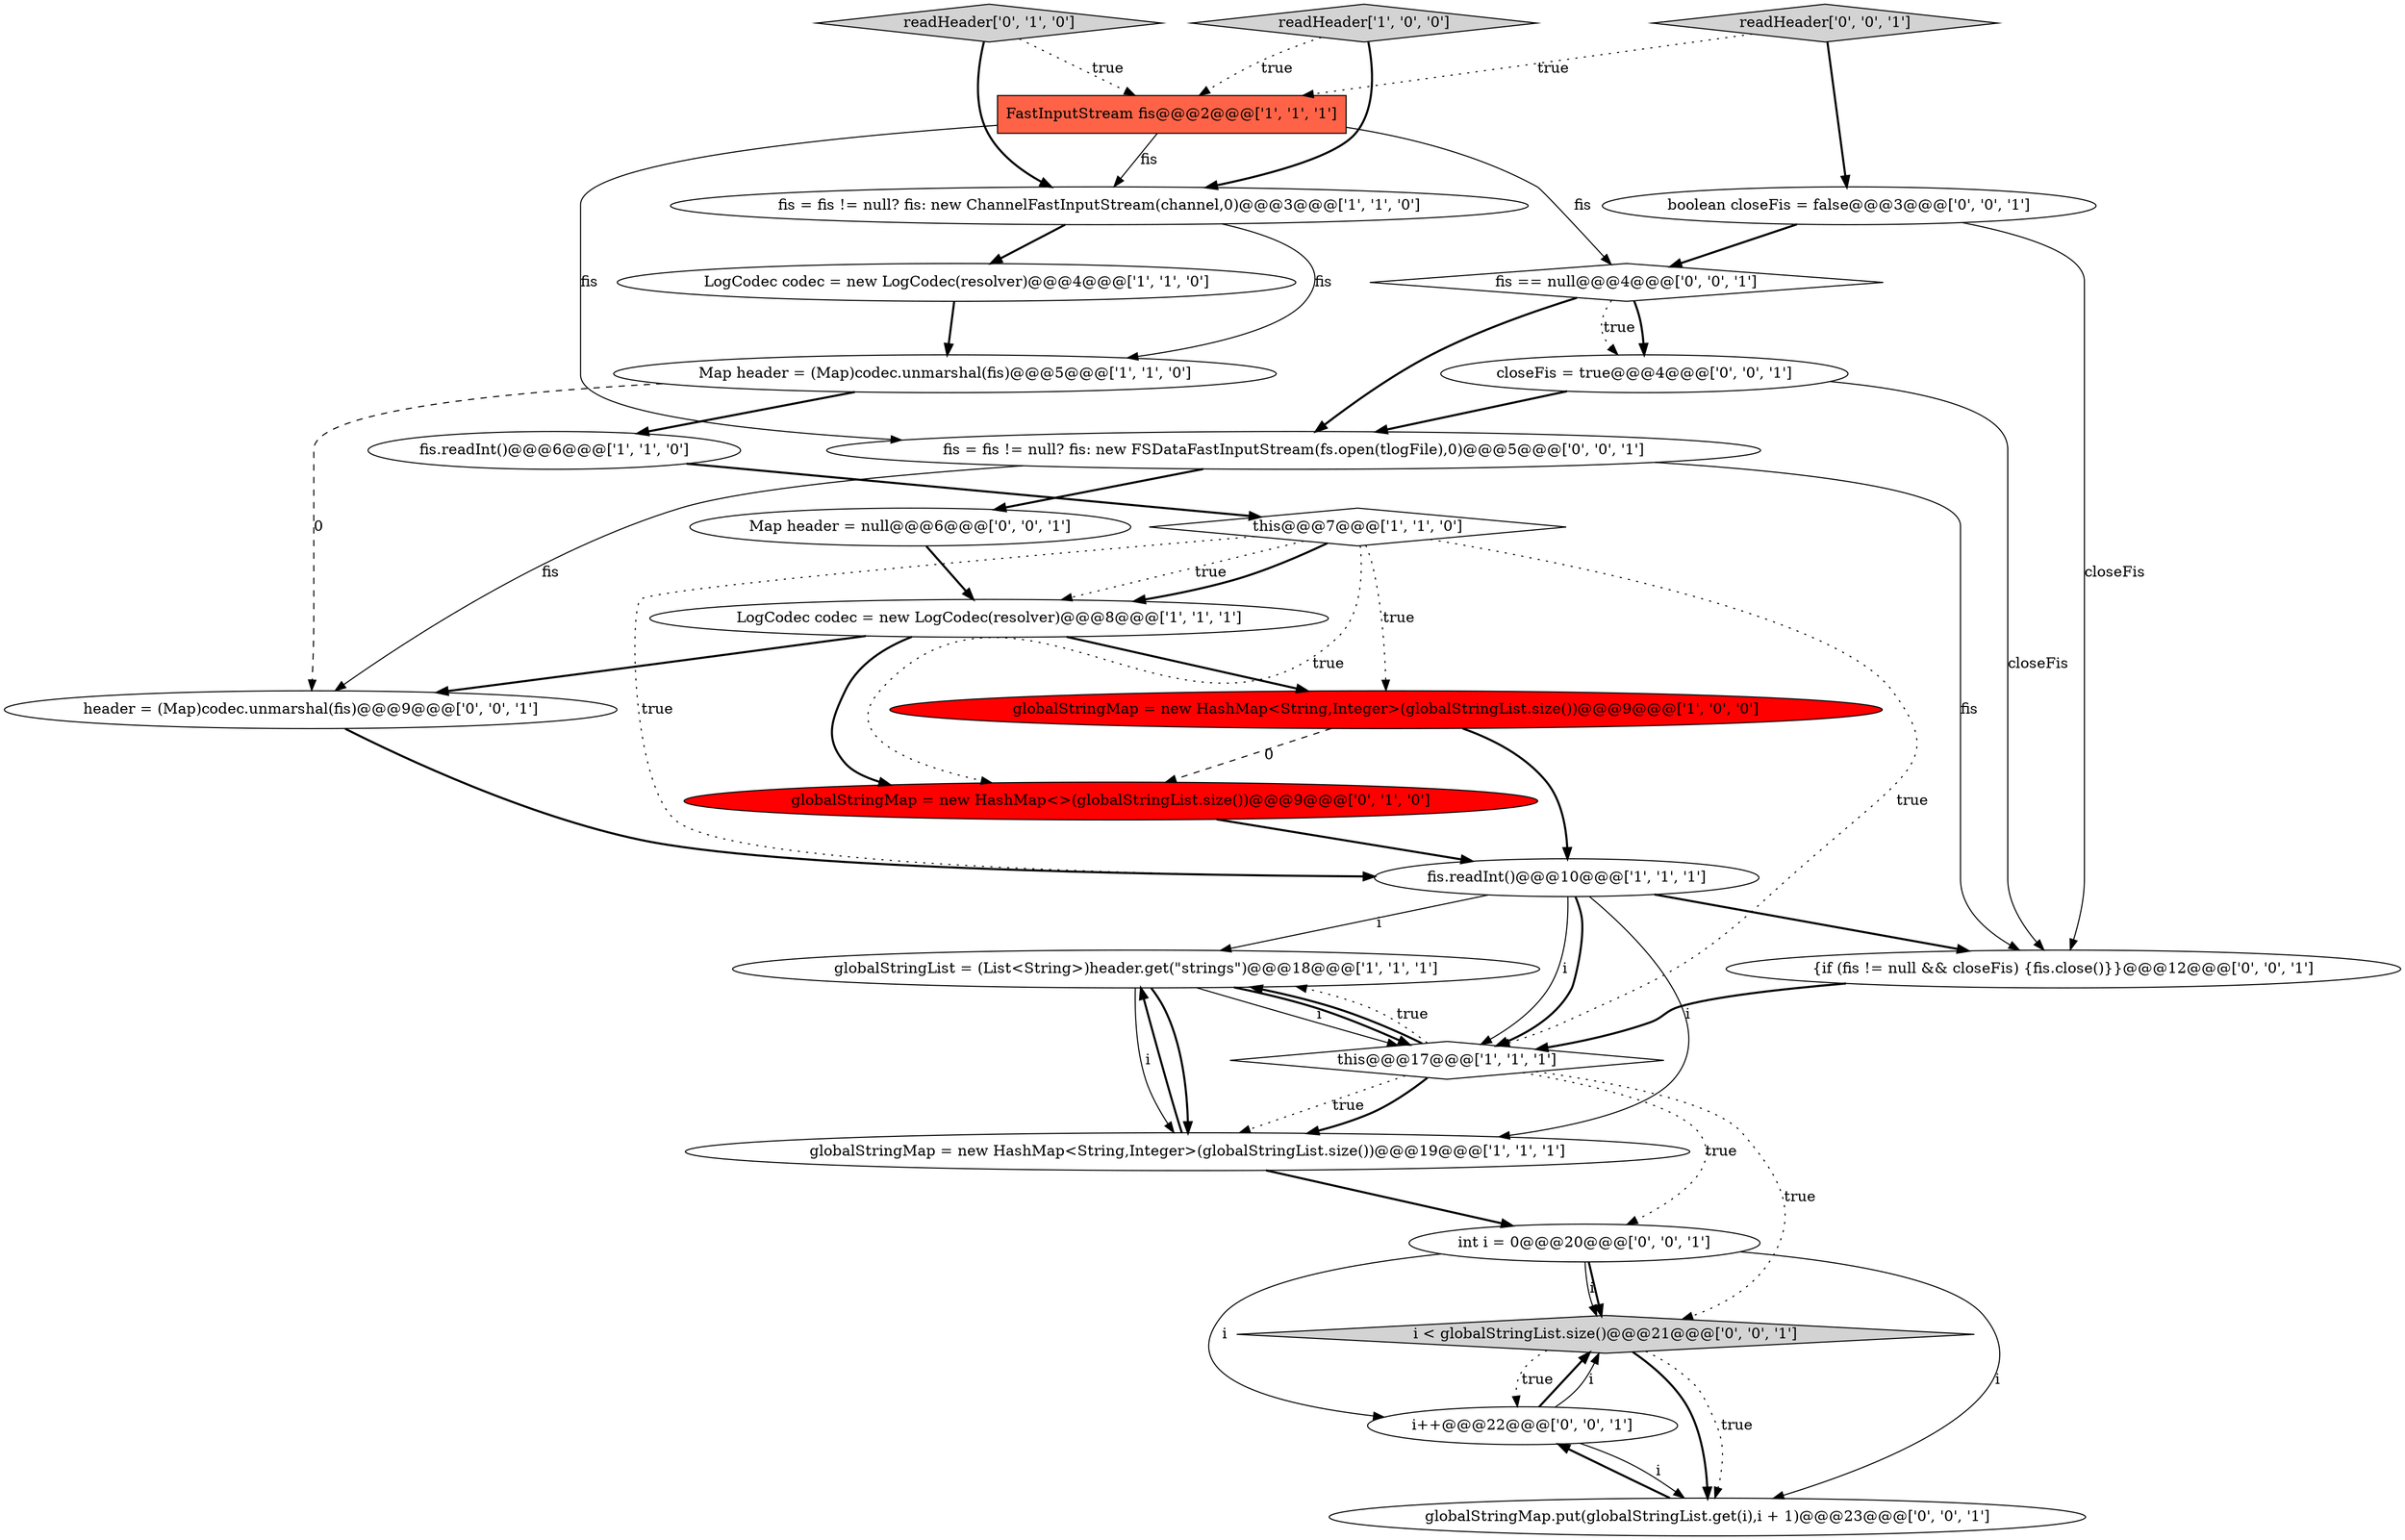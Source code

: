 digraph {
7 [style = filled, label = "fis.readInt()@@@10@@@['1', '1', '1']", fillcolor = white, shape = ellipse image = "AAA0AAABBB1BBB"];
16 [style = filled, label = "boolean closeFis = false@@@3@@@['0', '0', '1']", fillcolor = white, shape = ellipse image = "AAA0AAABBB3BBB"];
23 [style = filled, label = "readHeader['0', '0', '1']", fillcolor = lightgray, shape = diamond image = "AAA0AAABBB3BBB"];
12 [style = filled, label = "fis = fis != null? fis: new ChannelFastInputStream(channel,0)@@@3@@@['1', '1', '0']", fillcolor = white, shape = ellipse image = "AAA0AAABBB1BBB"];
20 [style = filled, label = "header = (Map)codec.unmarshal(fis)@@@9@@@['0', '0', '1']", fillcolor = white, shape = ellipse image = "AAA0AAABBB3BBB"];
13 [style = filled, label = "globalStringMap = new HashMap<>(globalStringList.size())@@@9@@@['0', '1', '0']", fillcolor = red, shape = ellipse image = "AAA1AAABBB2BBB"];
6 [style = filled, label = "LogCodec codec = new LogCodec(resolver)@@@4@@@['1', '1', '0']", fillcolor = white, shape = ellipse image = "AAA0AAABBB1BBB"];
14 [style = filled, label = "readHeader['0', '1', '0']", fillcolor = lightgray, shape = diamond image = "AAA0AAABBB2BBB"];
25 [style = filled, label = "i < globalStringList.size()@@@21@@@['0', '0', '1']", fillcolor = lightgray, shape = diamond image = "AAA0AAABBB3BBB"];
11 [style = filled, label = "globalStringMap = new HashMap<String,Integer>(globalStringList.size())@@@9@@@['1', '0', '0']", fillcolor = red, shape = ellipse image = "AAA1AAABBB1BBB"];
26 [style = filled, label = "i++@@@22@@@['0', '0', '1']", fillcolor = white, shape = ellipse image = "AAA0AAABBB3BBB"];
3 [style = filled, label = "LogCodec codec = new LogCodec(resolver)@@@8@@@['1', '1', '1']", fillcolor = white, shape = ellipse image = "AAA0AAABBB1BBB"];
0 [style = filled, label = "FastInputStream fis@@@2@@@['1', '1', '1']", fillcolor = tomato, shape = box image = "AAA0AAABBB1BBB"];
10 [style = filled, label = "this@@@7@@@['1', '1', '0']", fillcolor = white, shape = diamond image = "AAA0AAABBB1BBB"];
2 [style = filled, label = "readHeader['1', '0', '0']", fillcolor = lightgray, shape = diamond image = "AAA0AAABBB1BBB"];
22 [style = filled, label = "int i = 0@@@20@@@['0', '0', '1']", fillcolor = white, shape = ellipse image = "AAA0AAABBB3BBB"];
18 [style = filled, label = "Map header = null@@@6@@@['0', '0', '1']", fillcolor = white, shape = ellipse image = "AAA0AAABBB3BBB"];
17 [style = filled, label = "fis = fis != null? fis: new FSDataFastInputStream(fs.open(tlogFile),0)@@@5@@@['0', '0', '1']", fillcolor = white, shape = ellipse image = "AAA0AAABBB3BBB"];
1 [style = filled, label = "fis.readInt()@@@6@@@['1', '1', '0']", fillcolor = white, shape = ellipse image = "AAA0AAABBB1BBB"];
9 [style = filled, label = "globalStringList = (List<String>)header.get(\"strings\")@@@18@@@['1', '1', '1']", fillcolor = white, shape = ellipse image = "AAA0AAABBB1BBB"];
4 [style = filled, label = "globalStringMap = new HashMap<String,Integer>(globalStringList.size())@@@19@@@['1', '1', '1']", fillcolor = white, shape = ellipse image = "AAA0AAABBB1BBB"];
24 [style = filled, label = "closeFis = true@@@4@@@['0', '0', '1']", fillcolor = white, shape = ellipse image = "AAA0AAABBB3BBB"];
21 [style = filled, label = "fis == null@@@4@@@['0', '0', '1']", fillcolor = white, shape = diamond image = "AAA0AAABBB3BBB"];
5 [style = filled, label = "this@@@17@@@['1', '1', '1']", fillcolor = white, shape = diamond image = "AAA0AAABBB1BBB"];
15 [style = filled, label = "{if (fis != null && closeFis) {fis.close()}}@@@12@@@['0', '0', '1']", fillcolor = white, shape = ellipse image = "AAA0AAABBB3BBB"];
19 [style = filled, label = "globalStringMap.put(globalStringList.get(i),i + 1)@@@23@@@['0', '0', '1']", fillcolor = white, shape = ellipse image = "AAA0AAABBB3BBB"];
8 [style = filled, label = "Map header = (Map)codec.unmarshal(fis)@@@5@@@['1', '1', '0']", fillcolor = white, shape = ellipse image = "AAA0AAABBB1BBB"];
17->20 [style = solid, label="fis"];
4->9 [style = bold, label=""];
22->25 [style = bold, label=""];
18->3 [style = bold, label=""];
23->16 [style = bold, label=""];
2->0 [style = dotted, label="true"];
5->9 [style = bold, label=""];
14->0 [style = dotted, label="true"];
9->5 [style = solid, label="i"];
9->4 [style = bold, label=""];
26->25 [style = bold, label=""];
22->25 [style = solid, label="i"];
8->20 [style = dashed, label="0"];
3->11 [style = bold, label=""];
10->3 [style = dotted, label="true"];
10->3 [style = bold, label=""];
21->24 [style = bold, label=""];
0->21 [style = solid, label="fis"];
12->6 [style = bold, label=""];
10->5 [style = dotted, label="true"];
17->15 [style = solid, label="fis"];
7->4 [style = solid, label="i"];
7->9 [style = solid, label="i"];
2->12 [style = bold, label=""];
15->5 [style = bold, label=""];
5->4 [style = dotted, label="true"];
7->5 [style = solid, label="i"];
22->26 [style = solid, label="i"];
8->1 [style = bold, label=""];
7->5 [style = bold, label=""];
3->20 [style = bold, label=""];
26->25 [style = solid, label="i"];
11->13 [style = dashed, label="0"];
0->12 [style = solid, label="fis"];
12->8 [style = solid, label="fis"];
21->24 [style = dotted, label="true"];
10->13 [style = dotted, label="true"];
5->22 [style = dotted, label="true"];
10->11 [style = dotted, label="true"];
5->25 [style = dotted, label="true"];
13->7 [style = bold, label=""];
16->21 [style = bold, label=""];
19->26 [style = bold, label=""];
14->12 [style = bold, label=""];
5->4 [style = bold, label=""];
6->8 [style = bold, label=""];
24->17 [style = bold, label=""];
22->19 [style = solid, label="i"];
16->15 [style = solid, label="closeFis"];
0->17 [style = solid, label="fis"];
17->18 [style = bold, label=""];
9->5 [style = bold, label=""];
3->13 [style = bold, label=""];
25->19 [style = bold, label=""];
24->15 [style = solid, label="closeFis"];
7->15 [style = bold, label=""];
5->9 [style = dotted, label="true"];
20->7 [style = bold, label=""];
9->4 [style = solid, label="i"];
1->10 [style = bold, label=""];
25->19 [style = dotted, label="true"];
21->17 [style = bold, label=""];
4->22 [style = bold, label=""];
25->26 [style = dotted, label="true"];
10->7 [style = dotted, label="true"];
11->7 [style = bold, label=""];
23->0 [style = dotted, label="true"];
26->19 [style = solid, label="i"];
}

